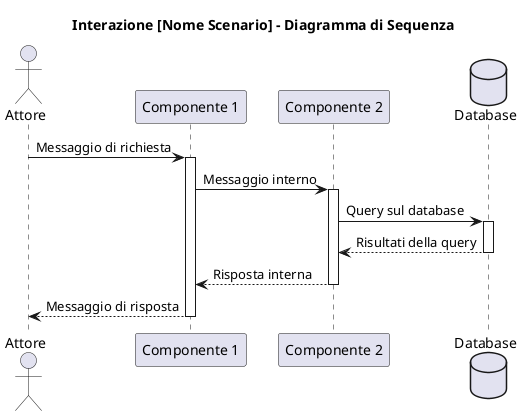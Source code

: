 @startuml Sequence-Template
title Interazione [Nome Scenario] - Diagramma di Sequenza

' Definizione dei partecipanti
actor "Attore" as Actor
participant "Componente 1" as C1
participant "Componente 2" as C2
database "Database" as DB

' Inizio dell'interazione
Actor -> C1: Messaggio di richiesta
activate C1

C1 -> C2: Messaggio interno
activate C2

C2 -> DB: Query sul database
activate DB
DB --> C2: Risultati della query
deactivate DB

C2 --> C1: Risposta interna
deactivate C2

C1 --> Actor: Messaggio di risposta
deactivate C1

@enduml
